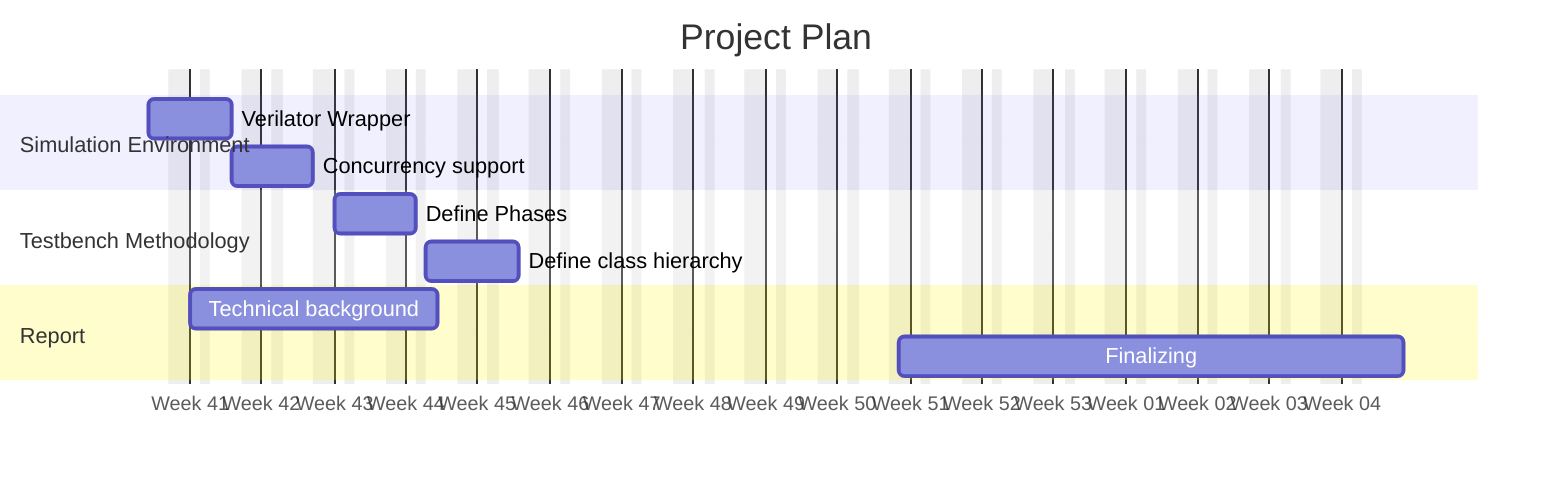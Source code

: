 gantt
    dateFormat  YYYY-MM-DD
    title       Project Plan
    excludes    weekends, tuesday
    axisFormat  Week %W
    tickInterval 1week
    todayMarker off
    weekday monday


    section Simulation Environment
    Verilator Wrapper : backend, 2024-10-03, 5d
    Concurrency support : conc, after backend, 5d


    section Testbench Methodology
    Define Phases: 5d
    Define class hierarchy :  6d


    section Report
    Technical background: 2024-10-07, 2w
    Finalizing: 2024-12-15, 2025-02-02